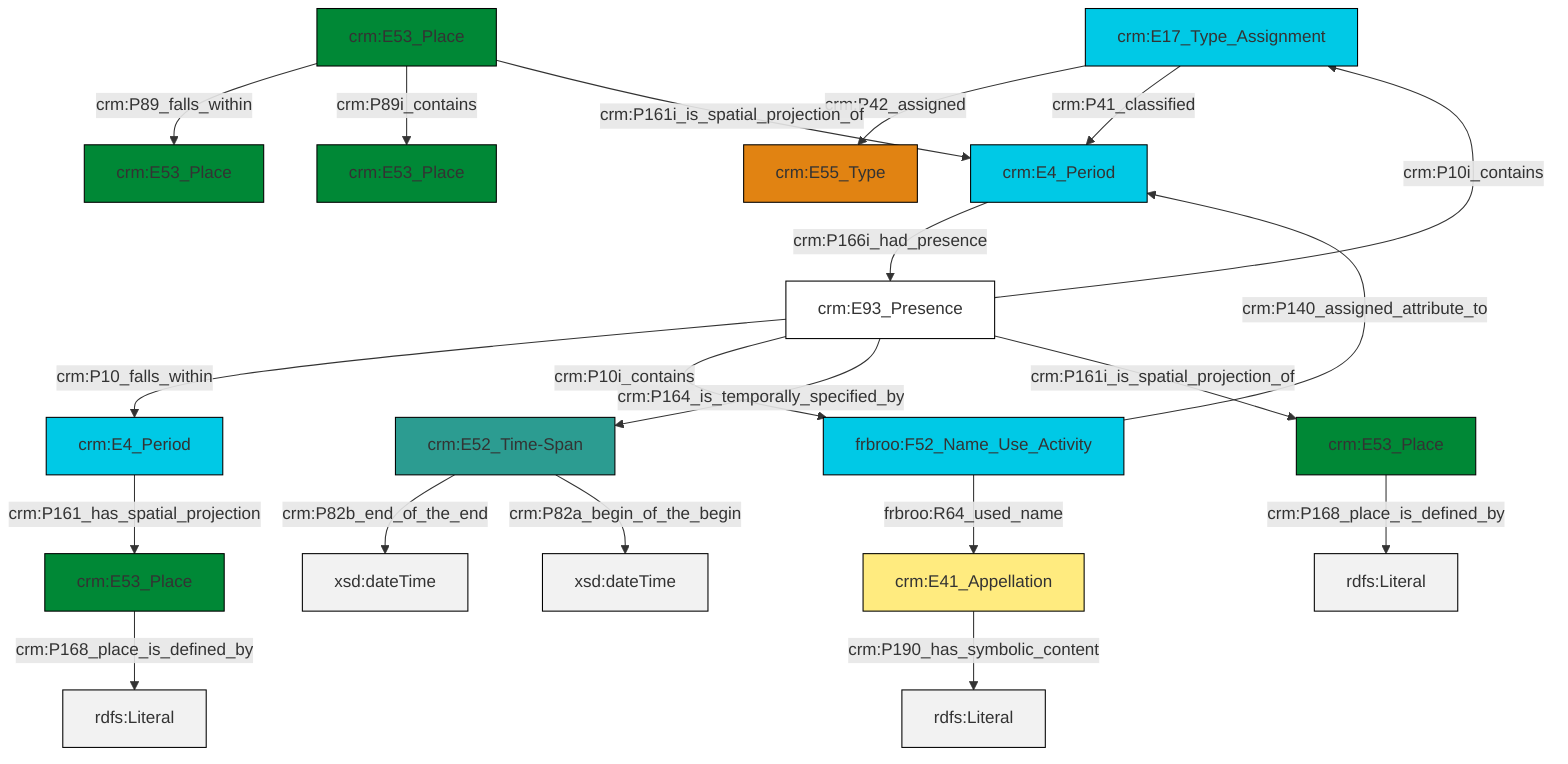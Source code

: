 graph TD
classDef Literal fill:#f2f2f2,stroke:#000000;
classDef CRM_Entity fill:#FFFFFF,stroke:#000000;
classDef Temporal_Entity fill:#00C9E6, stroke:#000000;
classDef Type fill:#E18312, stroke:#000000;
classDef Time-Span fill:#2C9C91, stroke:#000000;
classDef Appellation fill:#FFEB7F, stroke:#000000;
classDef Place fill:#008836, stroke:#000000;
classDef Persistent_Item fill:#B266B2, stroke:#000000;
classDef Conceptual_Object fill:#FFD700, stroke:#000000;
classDef Physical_Thing fill:#D2B48C, stroke:#000000;
classDef Actor fill:#f58aad, stroke:#000000;
classDef PC_Classes fill:#4ce600, stroke:#000000;
classDef Multi fill:#cccccc,stroke:#000000;

6["crm:E53_Place"]:::Place -->|crm:P89_falls_within| 7["crm:E53_Place"]:::Place
0["crm:E17_Type_Assignment"]:::Temporal_Entity -->|crm:P42_assigned| 8["crm:E55_Type"]:::Type
9["crm:E4_Period"]:::Temporal_Entity -->|crm:P161_has_spatial_projection| 4["crm:E53_Place"]:::Place
10["frbroo:F52_Name_Use_Activity"]:::Temporal_Entity -->|crm:P140_assigned_attribute_to| 11["crm:E4_Period"]:::Temporal_Entity
2["crm:E52_Time-Span"]:::Time-Span -->|crm:P82b_end_of_the_end| 13[xsd:dateTime]:::Literal
6["crm:E53_Place"]:::Place -->|crm:P89i_contains| 14["crm:E53_Place"]:::Place
15["crm:E93_Presence"]:::CRM_Entity -->|crm:P10_falls_within| 9["crm:E4_Period"]:::Temporal_Entity
15["crm:E93_Presence"]:::CRM_Entity -->|crm:P10i_contains| 0["crm:E17_Type_Assignment"]:::Temporal_Entity
10["frbroo:F52_Name_Use_Activity"]:::Temporal_Entity -->|frbroo:R64_used_name| 22["crm:E41_Appellation"]:::Appellation
18["crm:E53_Place"]:::Place -->|crm:P168_place_is_defined_by| 23[rdfs:Literal]:::Literal
6["crm:E53_Place"]:::Place -->|crm:P161i_is_spatial_projection_of| 11["crm:E4_Period"]:::Temporal_Entity
15["crm:E93_Presence"]:::CRM_Entity -->|crm:P10i_contains| 10["frbroo:F52_Name_Use_Activity"]:::Temporal_Entity
4["crm:E53_Place"]:::Place -->|crm:P168_place_is_defined_by| 26[rdfs:Literal]:::Literal
11["crm:E4_Period"]:::Temporal_Entity -->|crm:P166i_had_presence| 15["crm:E93_Presence"]:::CRM_Entity
0["crm:E17_Type_Assignment"]:::Temporal_Entity -->|crm:P41_classified| 11["crm:E4_Period"]:::Temporal_Entity
15["crm:E93_Presence"]:::CRM_Entity -->|crm:P164_is_temporally_specified_by| 2["crm:E52_Time-Span"]:::Time-Span
15["crm:E93_Presence"]:::CRM_Entity -->|crm:P161i_is_spatial_projection_of| 18["crm:E53_Place"]:::Place
2["crm:E52_Time-Span"]:::Time-Span -->|crm:P82a_begin_of_the_begin| 29[xsd:dateTime]:::Literal
22["crm:E41_Appellation"]:::Appellation -->|crm:P190_has_symbolic_content| 30[rdfs:Literal]:::Literal